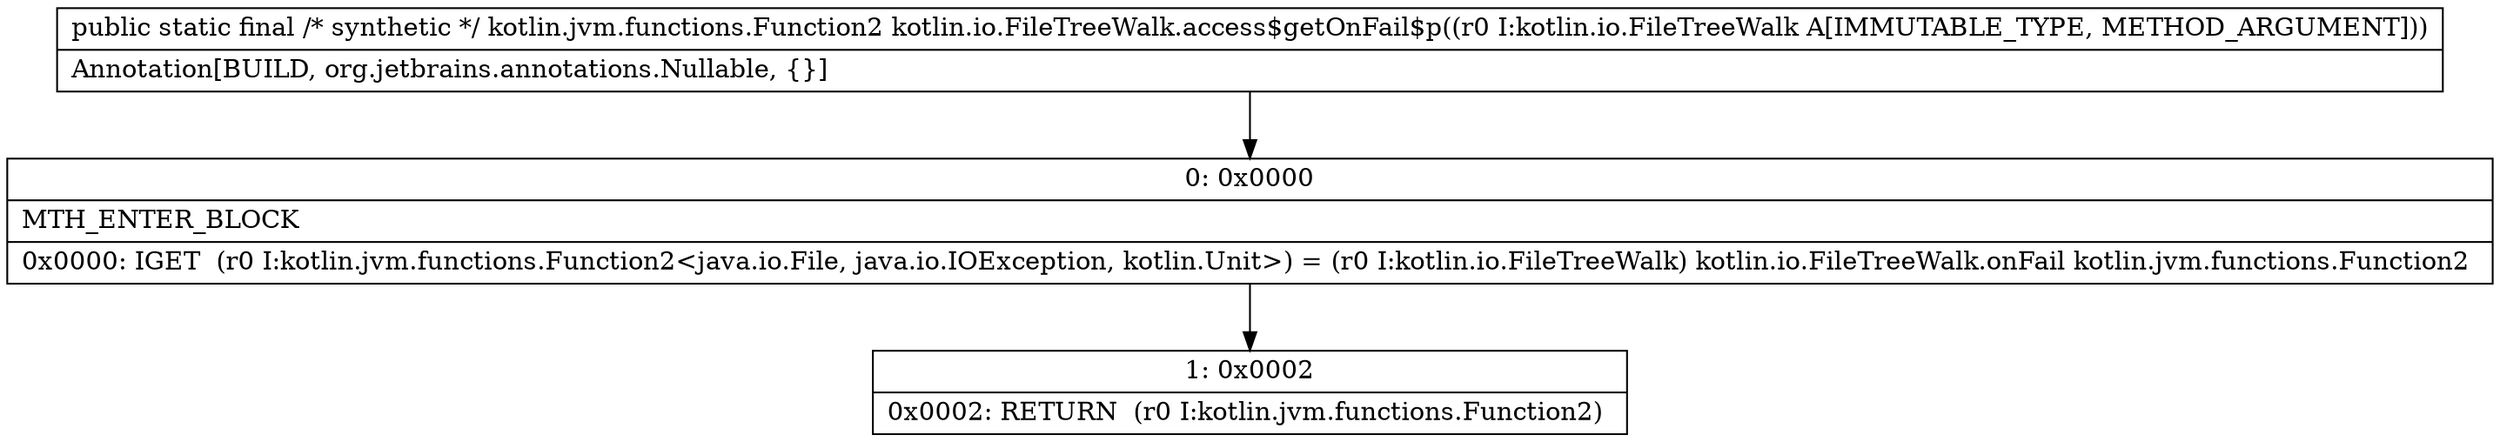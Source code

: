 digraph "CFG forkotlin.io.FileTreeWalk.access$getOnFail$p(Lkotlin\/io\/FileTreeWalk;)Lkotlin\/jvm\/functions\/Function2;" {
Node_0 [shape=record,label="{0\:\ 0x0000|MTH_ENTER_BLOCK\l|0x0000: IGET  (r0 I:kotlin.jvm.functions.Function2\<java.io.File, java.io.IOException, kotlin.Unit\>) = (r0 I:kotlin.io.FileTreeWalk) kotlin.io.FileTreeWalk.onFail kotlin.jvm.functions.Function2 \l}"];
Node_1 [shape=record,label="{1\:\ 0x0002|0x0002: RETURN  (r0 I:kotlin.jvm.functions.Function2) \l}"];
MethodNode[shape=record,label="{public static final \/* synthetic *\/ kotlin.jvm.functions.Function2 kotlin.io.FileTreeWalk.access$getOnFail$p((r0 I:kotlin.io.FileTreeWalk A[IMMUTABLE_TYPE, METHOD_ARGUMENT]))  | Annotation[BUILD, org.jetbrains.annotations.Nullable, \{\}]\l}"];
MethodNode -> Node_0;
Node_0 -> Node_1;
}

